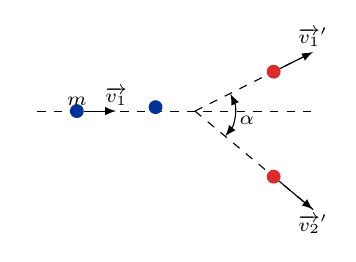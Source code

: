 %% document-wide tikz options and styles

\tikzset{%
  >=latex, % option for nice arrows
  inner sep=0pt,%
  outer sep=2pt,%
  mark coordinate/.style={inner sep=0pt,outer sep=0pt,minimum size=5pt,
    fill=black,circle}%
}
\begin{tikzpicture}
  \sf
  \definecolor{red}{RGB}{221,42,43}
  \definecolor{green}{RGB}{105,182,40}
  \definecolor{blue}{RGB}{0,51,153}
  \definecolor{orange}{RGB}{192,128,64}
  \definecolor{gray}{RGB}{107,108,110}

  %% some definitions
  \scriptsize
  \draw[dashed] (-0.5,0) -- (3,0);

  \coordinate[mark coordinate, fill=blue] (A) at (0,0) node[above] {$m$};
  \coordinate[mark coordinate, fill=blue] (B) at (1,0.05);


  \draw[->] (A) -- (0.5,0) node[above] {$\overrightarrow{v_1}$};

  \draw[dashed] (1.5,0) -- (3,0.75);
  \draw[dashed] (1.5,0) -- (3,-1.25);

  \coordinate[mark coordinate, fill=red] (C) at (2.5,0.5);
  \coordinate[mark coordinate, fill=red] (D) at (2.5,-0.833);

  \draw[->] (C) -- (3,0.75) node [above] {$\overrightarrow{v_1}'$};
  \draw[->] (D) -- (3,-1.25) node [below] {$\overrightarrow{v_2}'$};

  \draw[<->] ([shift=(-39.8:0.5)]1.5,0) arc(-39.8:26:0.5) node[midway, right, yshift=-0.5ex] {$\alpha$};

\end{tikzpicture}

